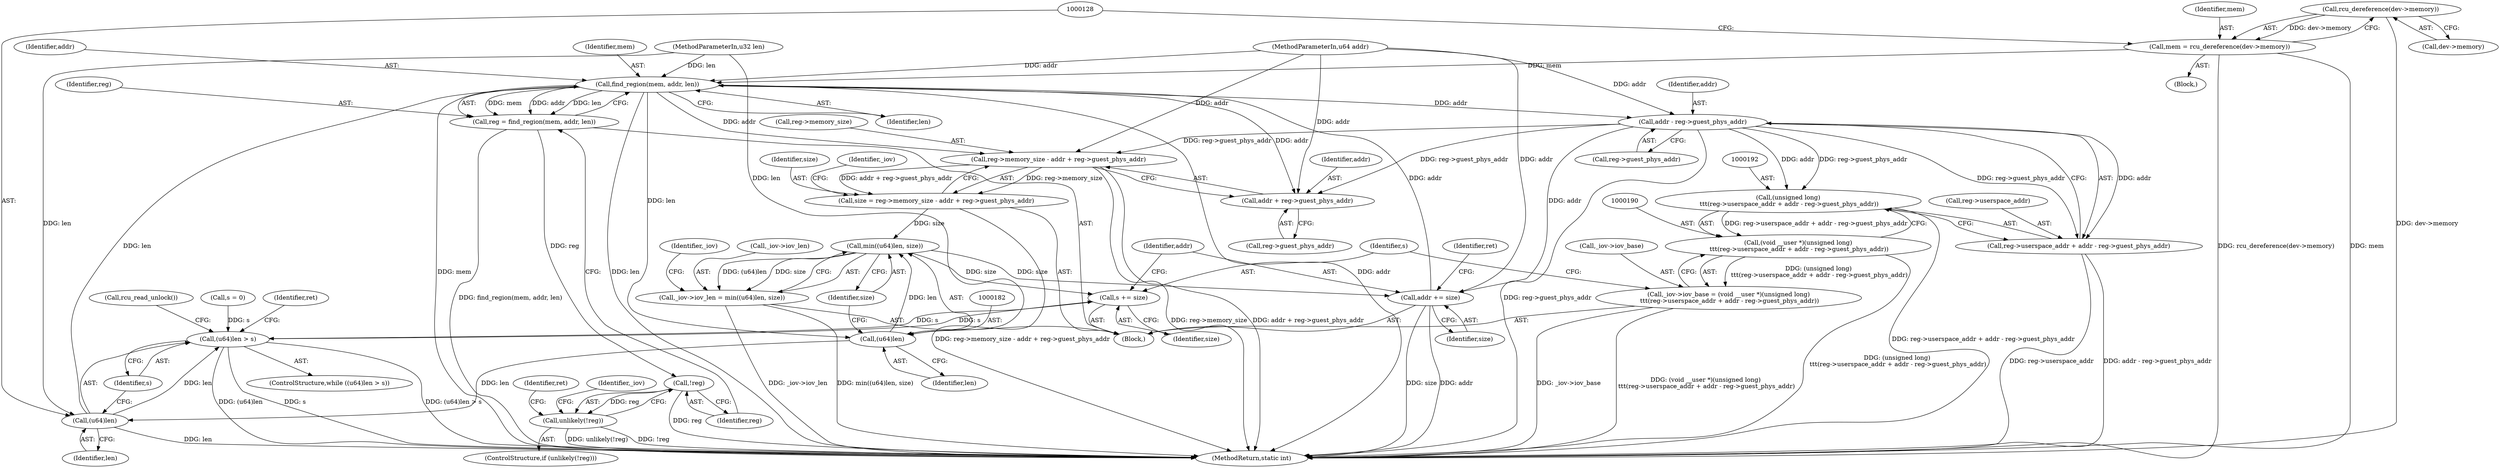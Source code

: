 digraph "1_linux_bd97120fc3d1a11f3124c7c9ba1d91f51829eb85@pointer" {
"1000121" [label="(Call,rcu_dereference(dev->memory))"];
"1000119" [label="(Call,mem = rcu_dereference(dev->memory))"];
"1000146" [label="(Call,find_region(mem, addr, len))"];
"1000144" [label="(Call,reg = find_region(mem, addr, len))"];
"1000152" [label="(Call,!reg)"];
"1000151" [label="(Call,unlikely(!reg))"];
"1000167" [label="(Call,reg->memory_size - addr + reg->guest_phys_addr)"];
"1000165" [label="(Call,size = reg->memory_size - addr + reg->guest_phys_addr)"];
"1000180" [label="(Call,min((u64)len, size))"];
"1000176" [label="(Call,_iov->iov_len = min((u64)len, size))"];
"1000202" [label="(Call,s += size)"];
"1000126" [label="(Call,(u64)len > s)"];
"1000205" [label="(Call,addr += size)"];
"1000171" [label="(Call,addr + reg->guest_phys_addr)"];
"1000181" [label="(Call,(u64)len)"];
"1000127" [label="(Call,(u64)len)"];
"1000197" [label="(Call,addr - reg->guest_phys_addr)"];
"1000191" [label="(Call,(unsigned long)\n \t\t\t(reg->userspace_addr + addr - reg->guest_phys_addr))"];
"1000189" [label="(Call,(void __user *)(unsigned long)\n \t\t\t(reg->userspace_addr + addr - reg->guest_phys_addr))"];
"1000185" [label="(Call,_iov->iov_base = (void __user *)(unsigned long)\n \t\t\t(reg->userspace_addr + addr - reg->guest_phys_addr))"];
"1000193" [label="(Call,reg->userspace_addr + addr - reg->guest_phys_addr)"];
"1000206" [label="(Identifier,addr)"];
"1000130" [label="(Identifier,s)"];
"1000189" [label="(Call,(void __user *)(unsigned long)\n \t\t\t(reg->userspace_addr + addr - reg->guest_phys_addr))"];
"1000184" [label="(Identifier,size)"];
"1000111" [label="(Call,s = 0)"];
"1000125" [label="(ControlStructure,while ((u64)len > s))"];
"1000102" [label="(MethodParameterIn,u64 addr)"];
"1000106" [label="(Block,)"];
"1000145" [label="(Identifier,reg)"];
"1000204" [label="(Identifier,size)"];
"1000199" [label="(Call,reg->guest_phys_addr)"];
"1000151" [label="(Call,unlikely(!reg))"];
"1000197" [label="(Call,addr - reg->guest_phys_addr)"];
"1000136" [label="(Identifier,ret)"];
"1000167" [label="(Call,reg->memory_size - addr + reg->guest_phys_addr)"];
"1000120" [label="(Identifier,mem)"];
"1000144" [label="(Call,reg = find_region(mem, addr, len))"];
"1000180" [label="(Call,min((u64)len, size))"];
"1000166" [label="(Identifier,size)"];
"1000194" [label="(Call,reg->userspace_addr)"];
"1000127" [label="(Call,(u64)len)"];
"1000205" [label="(Call,addr += size)"];
"1000119" [label="(Call,mem = rcu_dereference(dev->memory))"];
"1000213" [label="(MethodReturn,static int)"];
"1000178" [label="(Identifier,_iov)"];
"1000207" [label="(Identifier,size)"];
"1000193" [label="(Call,reg->userspace_addr + addr - reg->guest_phys_addr)"];
"1000173" [label="(Call,reg->guest_phys_addr)"];
"1000129" [label="(Identifier,len)"];
"1000191" [label="(Call,(unsigned long)\n \t\t\t(reg->userspace_addr + addr - reg->guest_phys_addr))"];
"1000186" [label="(Call,_iov->iov_base)"];
"1000147" [label="(Identifier,mem)"];
"1000156" [label="(Identifier,ret)"];
"1000168" [label="(Call,reg->memory_size)"];
"1000131" [label="(Block,)"];
"1000152" [label="(Call,!reg)"];
"1000150" [label="(ControlStructure,if (unlikely(!reg)))"];
"1000176" [label="(Call,_iov->iov_len = min((u64)len, size))"];
"1000187" [label="(Identifier,_iov)"];
"1000165" [label="(Call,size = reg->memory_size - addr + reg->guest_phys_addr)"];
"1000149" [label="(Identifier,len)"];
"1000172" [label="(Identifier,addr)"];
"1000198" [label="(Identifier,addr)"];
"1000161" [label="(Identifier,_iov)"];
"1000183" [label="(Identifier,len)"];
"1000210" [label="(Call,rcu_read_unlock())"];
"1000185" [label="(Call,_iov->iov_base = (void __user *)(unsigned long)\n \t\t\t(reg->userspace_addr + addr - reg->guest_phys_addr))"];
"1000181" [label="(Call,(u64)len)"];
"1000203" [label="(Identifier,s)"];
"1000177" [label="(Call,_iov->iov_len)"];
"1000209" [label="(Identifier,ret)"];
"1000148" [label="(Identifier,addr)"];
"1000171" [label="(Call,addr + reg->guest_phys_addr)"];
"1000122" [label="(Call,dev->memory)"];
"1000103" [label="(MethodParameterIn,u32 len)"];
"1000202" [label="(Call,s += size)"];
"1000146" [label="(Call,find_region(mem, addr, len))"];
"1000126" [label="(Call,(u64)len > s)"];
"1000153" [label="(Identifier,reg)"];
"1000121" [label="(Call,rcu_dereference(dev->memory))"];
"1000121" -> "1000119"  [label="AST: "];
"1000121" -> "1000122"  [label="CFG: "];
"1000122" -> "1000121"  [label="AST: "];
"1000119" -> "1000121"  [label="CFG: "];
"1000121" -> "1000213"  [label="DDG: dev->memory"];
"1000121" -> "1000119"  [label="DDG: dev->memory"];
"1000119" -> "1000106"  [label="AST: "];
"1000120" -> "1000119"  [label="AST: "];
"1000128" -> "1000119"  [label="CFG: "];
"1000119" -> "1000213"  [label="DDG: rcu_dereference(dev->memory)"];
"1000119" -> "1000213"  [label="DDG: mem"];
"1000119" -> "1000146"  [label="DDG: mem"];
"1000146" -> "1000144"  [label="AST: "];
"1000146" -> "1000149"  [label="CFG: "];
"1000147" -> "1000146"  [label="AST: "];
"1000148" -> "1000146"  [label="AST: "];
"1000149" -> "1000146"  [label="AST: "];
"1000144" -> "1000146"  [label="CFG: "];
"1000146" -> "1000213"  [label="DDG: len"];
"1000146" -> "1000213"  [label="DDG: addr"];
"1000146" -> "1000213"  [label="DDG: mem"];
"1000146" -> "1000144"  [label="DDG: mem"];
"1000146" -> "1000144"  [label="DDG: addr"];
"1000146" -> "1000144"  [label="DDG: len"];
"1000205" -> "1000146"  [label="DDG: addr"];
"1000102" -> "1000146"  [label="DDG: addr"];
"1000127" -> "1000146"  [label="DDG: len"];
"1000103" -> "1000146"  [label="DDG: len"];
"1000146" -> "1000167"  [label="DDG: addr"];
"1000146" -> "1000171"  [label="DDG: addr"];
"1000146" -> "1000181"  [label="DDG: len"];
"1000146" -> "1000197"  [label="DDG: addr"];
"1000144" -> "1000131"  [label="AST: "];
"1000145" -> "1000144"  [label="AST: "];
"1000153" -> "1000144"  [label="CFG: "];
"1000144" -> "1000213"  [label="DDG: find_region(mem, addr, len)"];
"1000144" -> "1000152"  [label="DDG: reg"];
"1000152" -> "1000151"  [label="AST: "];
"1000152" -> "1000153"  [label="CFG: "];
"1000153" -> "1000152"  [label="AST: "];
"1000151" -> "1000152"  [label="CFG: "];
"1000152" -> "1000213"  [label="DDG: reg"];
"1000152" -> "1000151"  [label="DDG: reg"];
"1000151" -> "1000150"  [label="AST: "];
"1000156" -> "1000151"  [label="CFG: "];
"1000161" -> "1000151"  [label="CFG: "];
"1000151" -> "1000213"  [label="DDG: unlikely(!reg)"];
"1000151" -> "1000213"  [label="DDG: !reg"];
"1000167" -> "1000165"  [label="AST: "];
"1000167" -> "1000171"  [label="CFG: "];
"1000168" -> "1000167"  [label="AST: "];
"1000171" -> "1000167"  [label="AST: "];
"1000165" -> "1000167"  [label="CFG: "];
"1000167" -> "1000213"  [label="DDG: reg->memory_size"];
"1000167" -> "1000213"  [label="DDG: addr + reg->guest_phys_addr"];
"1000167" -> "1000165"  [label="DDG: reg->memory_size"];
"1000167" -> "1000165"  [label="DDG: addr + reg->guest_phys_addr"];
"1000102" -> "1000167"  [label="DDG: addr"];
"1000197" -> "1000167"  [label="DDG: reg->guest_phys_addr"];
"1000165" -> "1000131"  [label="AST: "];
"1000166" -> "1000165"  [label="AST: "];
"1000178" -> "1000165"  [label="CFG: "];
"1000165" -> "1000213"  [label="DDG: reg->memory_size - addr + reg->guest_phys_addr"];
"1000165" -> "1000180"  [label="DDG: size"];
"1000180" -> "1000176"  [label="AST: "];
"1000180" -> "1000184"  [label="CFG: "];
"1000181" -> "1000180"  [label="AST: "];
"1000184" -> "1000180"  [label="AST: "];
"1000176" -> "1000180"  [label="CFG: "];
"1000180" -> "1000176"  [label="DDG: (u64)len"];
"1000180" -> "1000176"  [label="DDG: size"];
"1000181" -> "1000180"  [label="DDG: len"];
"1000180" -> "1000202"  [label="DDG: size"];
"1000180" -> "1000205"  [label="DDG: size"];
"1000176" -> "1000131"  [label="AST: "];
"1000177" -> "1000176"  [label="AST: "];
"1000187" -> "1000176"  [label="CFG: "];
"1000176" -> "1000213"  [label="DDG: _iov->iov_len"];
"1000176" -> "1000213"  [label="DDG: min((u64)len, size)"];
"1000202" -> "1000131"  [label="AST: "];
"1000202" -> "1000204"  [label="CFG: "];
"1000203" -> "1000202"  [label="AST: "];
"1000204" -> "1000202"  [label="AST: "];
"1000206" -> "1000202"  [label="CFG: "];
"1000202" -> "1000126"  [label="DDG: s"];
"1000126" -> "1000202"  [label="DDG: s"];
"1000126" -> "1000125"  [label="AST: "];
"1000126" -> "1000130"  [label="CFG: "];
"1000127" -> "1000126"  [label="AST: "];
"1000130" -> "1000126"  [label="AST: "];
"1000136" -> "1000126"  [label="CFG: "];
"1000210" -> "1000126"  [label="CFG: "];
"1000126" -> "1000213"  [label="DDG: s"];
"1000126" -> "1000213"  [label="DDG: (u64)len > s"];
"1000126" -> "1000213"  [label="DDG: (u64)len"];
"1000127" -> "1000126"  [label="DDG: len"];
"1000111" -> "1000126"  [label="DDG: s"];
"1000205" -> "1000131"  [label="AST: "];
"1000205" -> "1000207"  [label="CFG: "];
"1000206" -> "1000205"  [label="AST: "];
"1000207" -> "1000205"  [label="AST: "];
"1000209" -> "1000205"  [label="CFG: "];
"1000205" -> "1000213"  [label="DDG: addr"];
"1000205" -> "1000213"  [label="DDG: size"];
"1000197" -> "1000205"  [label="DDG: addr"];
"1000102" -> "1000205"  [label="DDG: addr"];
"1000171" -> "1000173"  [label="CFG: "];
"1000172" -> "1000171"  [label="AST: "];
"1000173" -> "1000171"  [label="AST: "];
"1000102" -> "1000171"  [label="DDG: addr"];
"1000197" -> "1000171"  [label="DDG: reg->guest_phys_addr"];
"1000181" -> "1000183"  [label="CFG: "];
"1000182" -> "1000181"  [label="AST: "];
"1000183" -> "1000181"  [label="AST: "];
"1000184" -> "1000181"  [label="CFG: "];
"1000181" -> "1000127"  [label="DDG: len"];
"1000103" -> "1000181"  [label="DDG: len"];
"1000127" -> "1000129"  [label="CFG: "];
"1000128" -> "1000127"  [label="AST: "];
"1000129" -> "1000127"  [label="AST: "];
"1000130" -> "1000127"  [label="CFG: "];
"1000127" -> "1000213"  [label="DDG: len"];
"1000103" -> "1000127"  [label="DDG: len"];
"1000197" -> "1000193"  [label="AST: "];
"1000197" -> "1000199"  [label="CFG: "];
"1000198" -> "1000197"  [label="AST: "];
"1000199" -> "1000197"  [label="AST: "];
"1000193" -> "1000197"  [label="CFG: "];
"1000197" -> "1000213"  [label="DDG: reg->guest_phys_addr"];
"1000197" -> "1000191"  [label="DDG: addr"];
"1000197" -> "1000191"  [label="DDG: reg->guest_phys_addr"];
"1000197" -> "1000193"  [label="DDG: addr"];
"1000197" -> "1000193"  [label="DDG: reg->guest_phys_addr"];
"1000102" -> "1000197"  [label="DDG: addr"];
"1000191" -> "1000189"  [label="AST: "];
"1000191" -> "1000193"  [label="CFG: "];
"1000192" -> "1000191"  [label="AST: "];
"1000193" -> "1000191"  [label="AST: "];
"1000189" -> "1000191"  [label="CFG: "];
"1000191" -> "1000213"  [label="DDG: reg->userspace_addr + addr - reg->guest_phys_addr"];
"1000191" -> "1000189"  [label="DDG: reg->userspace_addr + addr - reg->guest_phys_addr"];
"1000189" -> "1000185"  [label="AST: "];
"1000190" -> "1000189"  [label="AST: "];
"1000185" -> "1000189"  [label="CFG: "];
"1000189" -> "1000213"  [label="DDG: (unsigned long)\n \t\t\t(reg->userspace_addr + addr - reg->guest_phys_addr)"];
"1000189" -> "1000185"  [label="DDG: (unsigned long)\n \t\t\t(reg->userspace_addr + addr - reg->guest_phys_addr)"];
"1000185" -> "1000131"  [label="AST: "];
"1000186" -> "1000185"  [label="AST: "];
"1000203" -> "1000185"  [label="CFG: "];
"1000185" -> "1000213"  [label="DDG: _iov->iov_base"];
"1000185" -> "1000213"  [label="DDG: (void __user *)(unsigned long)\n \t\t\t(reg->userspace_addr + addr - reg->guest_phys_addr)"];
"1000194" -> "1000193"  [label="AST: "];
"1000193" -> "1000213"  [label="DDG: reg->userspace_addr"];
"1000193" -> "1000213"  [label="DDG: addr - reg->guest_phys_addr"];
}
